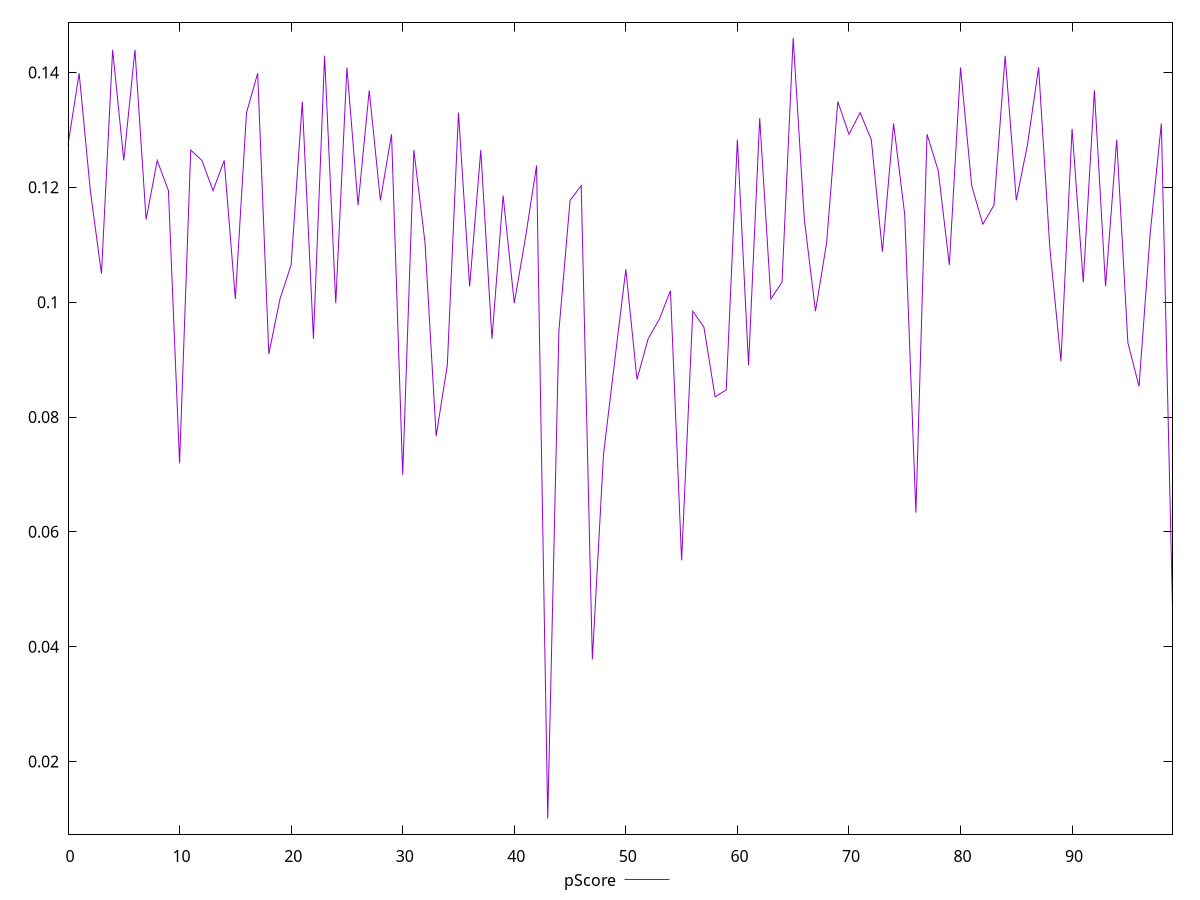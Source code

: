 reset

$pScore <<EOF
0 0.12738850416923164
1 0.13985256271553093
2 0.11942031876832193
3 0.10496437290331417
4 0.1439282143479247
5 0.12467453517163446
6 0.1439282143479209
7 0.11438991268327542
8 0.12467453517163446
9 0.11942031876832193
10 0.07194122054834018
11 0.12647729568332666
12 0.12467453517163446
13 0.11942031876832193
14 0.12467453517163446
15 0.1005519182217759
16 0.13299619377449495
17 0.1398525627155291
18 0.09097818843290029
19 0.1005519182217759
20 0.10647863792173673
21 0.13492002266896308
22 0.09361426987673704
23 0.14289830734397196
24 0.09983511738847772
25 0.14086052997954235
26 0.1168777163031447
27 0.13687176987116045
28 0.11771910535012431
29 0.12923080210794397
30 0.06993119722960445
31 0.12647729568332994
32 0.1103622881843978
33 0.07668523046209824
34 0.08905116030589055
35 0.13299619377449845
36 0.10273399395826416
37 0.12647729568332666
38 0.09361426987673704
39 0.11856662532033352
40 0.09983511738847506
41 0.11115613360797783
42 0.12378289404457371
43 0.010086190660685723
44 0.09496152326410978
45 0.11771910535012109
46 0.12028022848380648
47 0.03779864743923228
48 0.07348790218426793
49 0.08968880625091713
50 0.10571874504121481
51 0.08654676150583973
52 0.09361426987673704
53 0.09701971208752203
54 0.10200131895694392
55 0.055028711340581515
56 0.09841712875205433
57 0.09564257607684967
58 0.0835177117960465
59 0.08471603248599108
60 0.1283063245991602
61 0.08905116030588939
62 0.13204463194839522
63 0.1005519182217759
64 0.10347203582971942
65 0.1460103089203595
66 0.11438991268327253
67 0.09841712875205433
68 0.1103622881843978
69 0.13492002266896308
70 0.1292308021079473
71 0.13299619377449845
72 0.1283063245991602
73 0.10879183263502717
74 0.13109991006608174
75 0.11521316193647474
76 0.06334264311208354
77 0.1292308021079473
78 0.12289768665956768
79 0.1064786379217354
80 0.14086052997954235
81 0.12028022848380648
82 0.11357262648609012
83 0.11687771630314309
84 0.14289830734397002
85 0.11771910535012109
86 0.12738850416923164
87 0.14086052997954235
88 0.1095742012630102
89 0.08968880625091713
90 0.13016198206344554
91 0.10347203582971942
92 0.13687176987116045
93 0.10273399395826144
94 0.1283063245991568
95 0.09294799871132492
96 0.08532181027247682
97 0.11195577797618411
98 0.13109991006608174
99 0.04685608090693866
EOF

set key outside below
set xrange [0:99]
set yrange [0.007367708295492248:0.14872879128555297]
set trange [0.007367708295492248:0.14872879128555297]
set terminal svg size 640, 500 enhanced background rgb 'white'
set output "reprap/max-potential-fid/samples/pages+cached+noexternal/pScore/values.svg"

plot $pScore title "pScore" with line

reset
